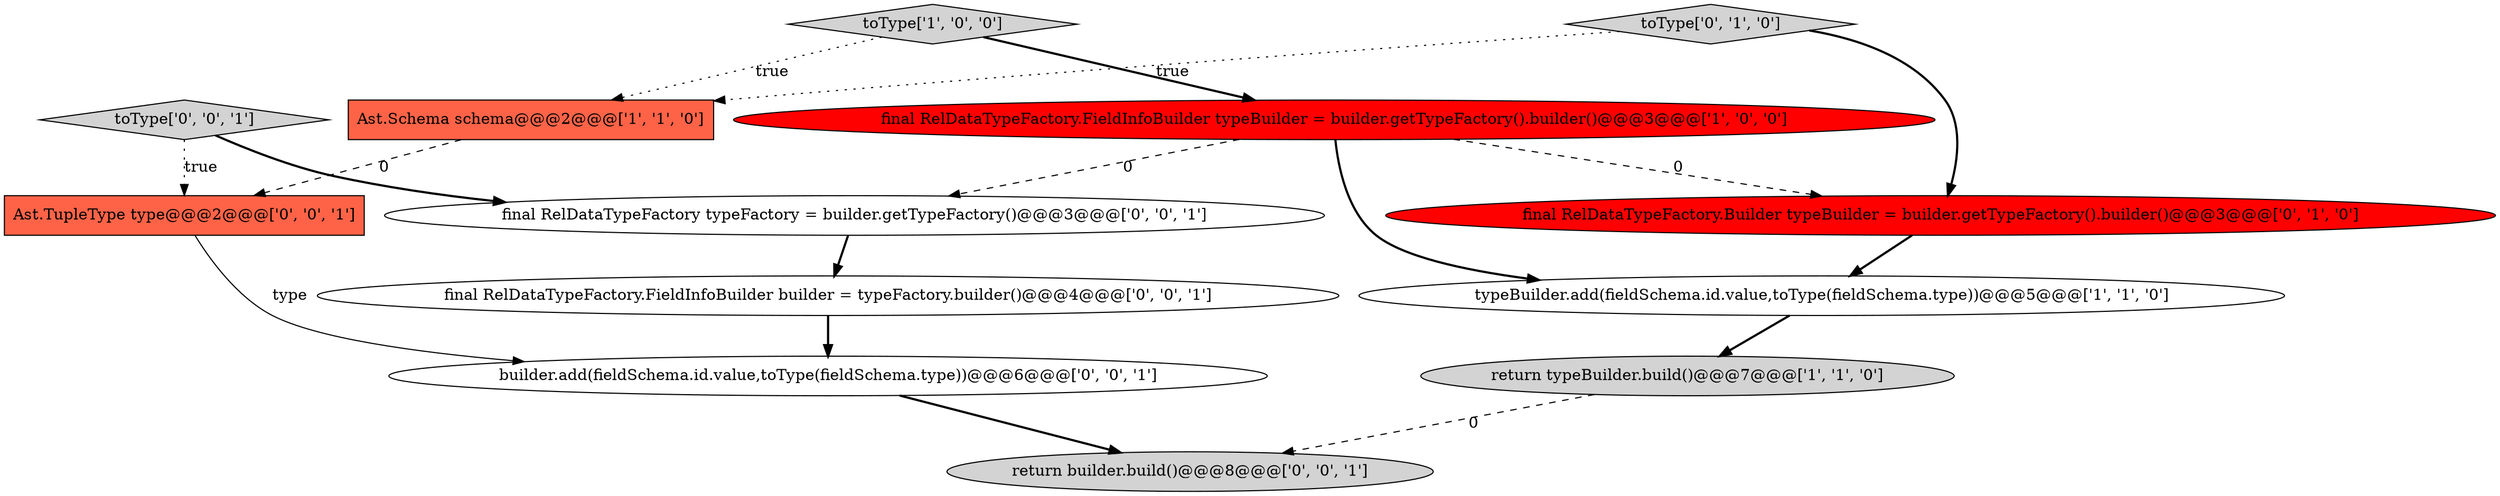 digraph {
10 [style = filled, label = "final RelDataTypeFactory.FieldInfoBuilder builder = typeFactory.builder()@@@4@@@['0', '0', '1']", fillcolor = white, shape = ellipse image = "AAA0AAABBB3BBB"];
5 [style = filled, label = "final RelDataTypeFactory.Builder typeBuilder = builder.getTypeFactory().builder()@@@3@@@['0', '1', '0']", fillcolor = red, shape = ellipse image = "AAA1AAABBB2BBB"];
7 [style = filled, label = "toType['0', '0', '1']", fillcolor = lightgray, shape = diamond image = "AAA0AAABBB3BBB"];
11 [style = filled, label = "builder.add(fieldSchema.id.value,toType(fieldSchema.type))@@@6@@@['0', '0', '1']", fillcolor = white, shape = ellipse image = "AAA0AAABBB3BBB"];
8 [style = filled, label = "final RelDataTypeFactory typeFactory = builder.getTypeFactory()@@@3@@@['0', '0', '1']", fillcolor = white, shape = ellipse image = "AAA0AAABBB3BBB"];
1 [style = filled, label = "toType['1', '0', '0']", fillcolor = lightgray, shape = diamond image = "AAA0AAABBB1BBB"];
6 [style = filled, label = "toType['0', '1', '0']", fillcolor = lightgray, shape = diamond image = "AAA0AAABBB2BBB"];
3 [style = filled, label = "typeBuilder.add(fieldSchema.id.value,toType(fieldSchema.type))@@@5@@@['1', '1', '0']", fillcolor = white, shape = ellipse image = "AAA0AAABBB1BBB"];
12 [style = filled, label = "Ast.TupleType type@@@2@@@['0', '0', '1']", fillcolor = tomato, shape = box image = "AAA0AAABBB3BBB"];
2 [style = filled, label = "Ast.Schema schema@@@2@@@['1', '1', '0']", fillcolor = tomato, shape = box image = "AAA0AAABBB1BBB"];
4 [style = filled, label = "return typeBuilder.build()@@@7@@@['1', '1', '0']", fillcolor = lightgray, shape = ellipse image = "AAA0AAABBB1BBB"];
0 [style = filled, label = "final RelDataTypeFactory.FieldInfoBuilder typeBuilder = builder.getTypeFactory().builder()@@@3@@@['1', '0', '0']", fillcolor = red, shape = ellipse image = "AAA1AAABBB1BBB"];
9 [style = filled, label = "return builder.build()@@@8@@@['0', '0', '1']", fillcolor = lightgray, shape = ellipse image = "AAA0AAABBB3BBB"];
0->3 [style = bold, label=""];
5->3 [style = bold, label=""];
0->8 [style = dashed, label="0"];
8->10 [style = bold, label=""];
6->5 [style = bold, label=""];
2->12 [style = dashed, label="0"];
4->9 [style = dashed, label="0"];
6->2 [style = dotted, label="true"];
1->0 [style = bold, label=""];
1->2 [style = dotted, label="true"];
0->5 [style = dashed, label="0"];
11->9 [style = bold, label=""];
7->8 [style = bold, label=""];
3->4 [style = bold, label=""];
12->11 [style = solid, label="type"];
7->12 [style = dotted, label="true"];
10->11 [style = bold, label=""];
}
